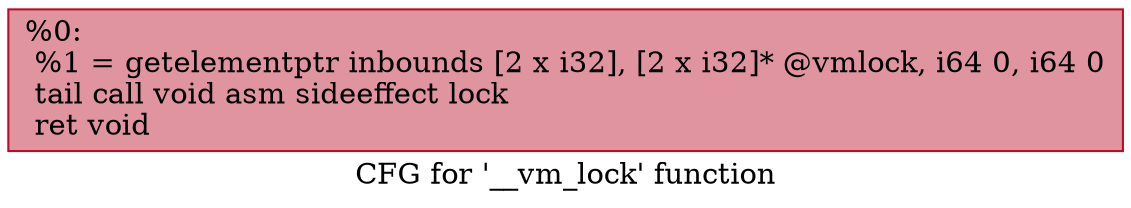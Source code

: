 digraph "CFG for '__vm_lock' function" {
	label="CFG for '__vm_lock' function";

	Node0x23ffdd0 [shape=record,color="#b70d28ff", style=filled, fillcolor="#b70d2870",label="{%0:\l  %1 = getelementptr inbounds [2 x i32], [2 x i32]* @vmlock, i64 0, i64 0\l  tail call void asm sideeffect lock \l  ret void\l}"];
}
